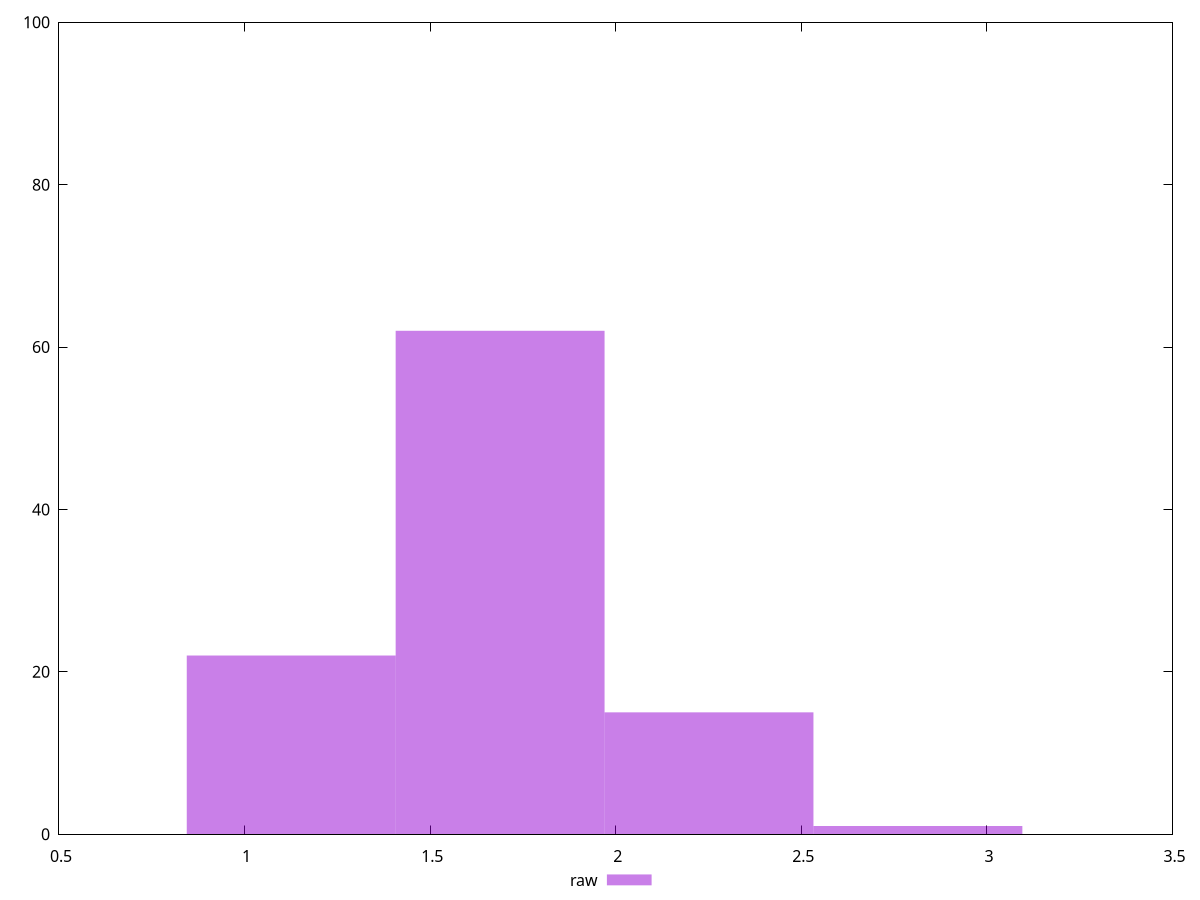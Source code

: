 reset
set terminal svg size 640, 490 enhanced background rgb 'white'
set output "reprap/server-response-time/samples/pages+cached+noexternal+nofonts+nosvg+noimg+nocss/raw/histogram.svg"

$raw <<EOF
2.2512526433447264 15
1.688439482508545 62
1.1256263216723632 22
2.814065804180908 1
EOF

set key outside below
set boxwidth 0.5628131608361816
set yrange [0:100]
set style fill transparent solid 0.5 noborder

plot \
  $raw title "raw" with boxes, \


reset